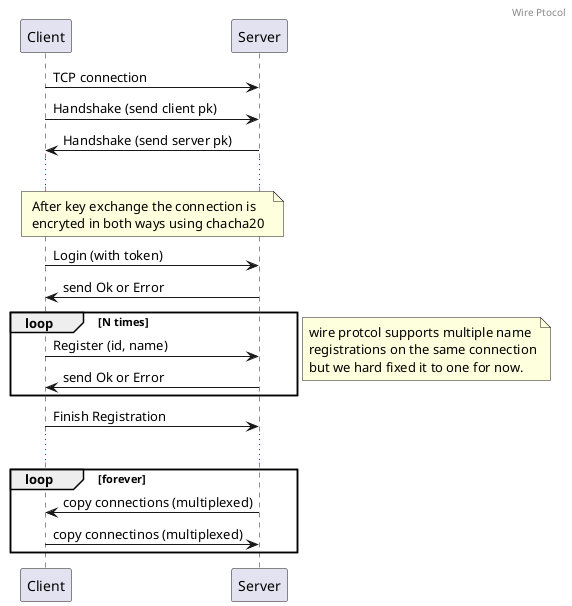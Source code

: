 @startuml
header Wire Ptocol

participant Client as client
participant Server as server

client -> server: TCP connection
client -> server: Handshake (send client pk)
server -> client: Handshake (send server pk)
...
note over client, server
After key exchange the connection is
encryted in both ways using chacha20
end note
client -> server: Login (with token)
server -> client: send Ok or Error
loop N times
client -> server: Register (id, name)
server -> client: send Ok or Error
end
note right
wire protcol supports multiple name
registrations on the same connection
but we hard fixed it to one for now.
end note
client -> server: Finish Registration
...
loop forever
server -> client: copy connections (multiplexed)
client -> server: copy connectinos (multiplexed)
end
@enduml
